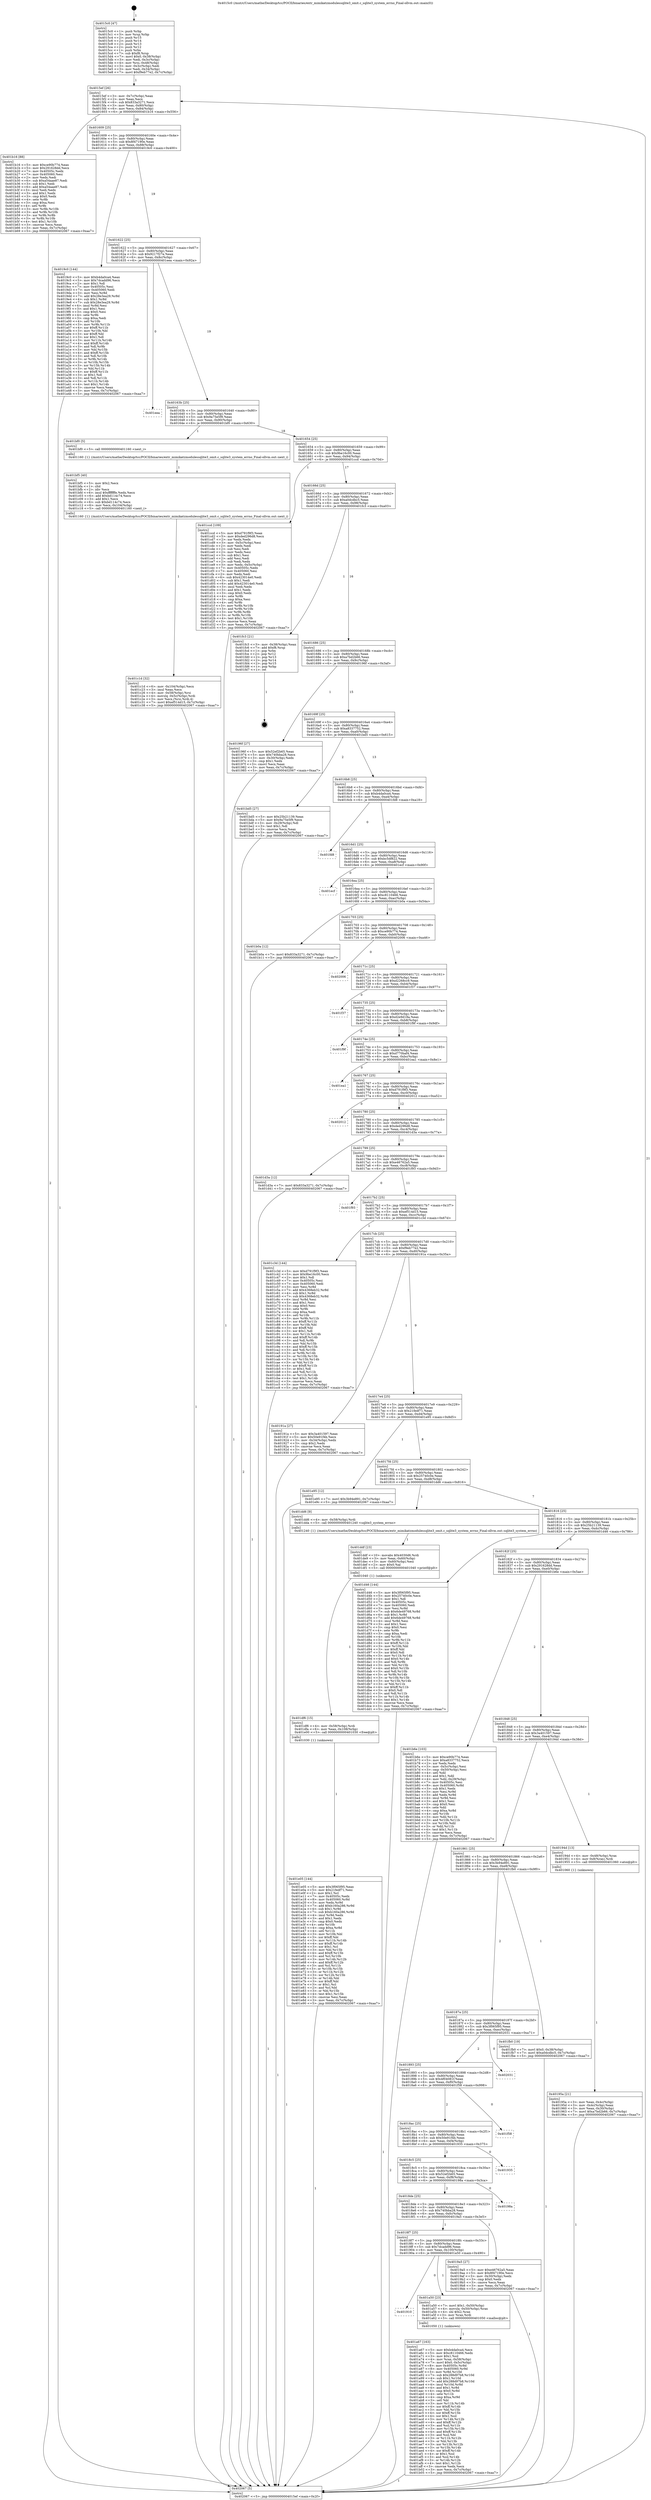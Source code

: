 digraph "0x4015c0" {
  label = "0x4015c0 (/mnt/c/Users/mathe/Desktop/tcc/POCII/binaries/extr_mimikatzmodulessqlite3_omit.c_sqlite3_system_errno_Final-ollvm.out::main(0))"
  labelloc = "t"
  node[shape=record]

  Entry [label="",width=0.3,height=0.3,shape=circle,fillcolor=black,style=filled]
  "0x4015ef" [label="{
     0x4015ef [26]\l
     | [instrs]\l
     &nbsp;&nbsp;0x4015ef \<+3\>: mov -0x7c(%rbp),%eax\l
     &nbsp;&nbsp;0x4015f2 \<+2\>: mov %eax,%ecx\l
     &nbsp;&nbsp;0x4015f4 \<+6\>: sub $0x833a3271,%ecx\l
     &nbsp;&nbsp;0x4015fa \<+3\>: mov %eax,-0x80(%rbp)\l
     &nbsp;&nbsp;0x4015fd \<+6\>: mov %ecx,-0x84(%rbp)\l
     &nbsp;&nbsp;0x401603 \<+6\>: je 0000000000401b16 \<main+0x556\>\l
  }"]
  "0x401b16" [label="{
     0x401b16 [88]\l
     | [instrs]\l
     &nbsp;&nbsp;0x401b16 \<+5\>: mov $0xce90b774,%eax\l
     &nbsp;&nbsp;0x401b1b \<+5\>: mov $0x291628dd,%ecx\l
     &nbsp;&nbsp;0x401b20 \<+7\>: mov 0x40505c,%edx\l
     &nbsp;&nbsp;0x401b27 \<+7\>: mov 0x405060,%esi\l
     &nbsp;&nbsp;0x401b2e \<+2\>: mov %edx,%edi\l
     &nbsp;&nbsp;0x401b30 \<+6\>: sub $0xa54aae87,%edi\l
     &nbsp;&nbsp;0x401b36 \<+3\>: sub $0x1,%edi\l
     &nbsp;&nbsp;0x401b39 \<+6\>: add $0xa54aae87,%edi\l
     &nbsp;&nbsp;0x401b3f \<+3\>: imul %edi,%edx\l
     &nbsp;&nbsp;0x401b42 \<+3\>: and $0x1,%edx\l
     &nbsp;&nbsp;0x401b45 \<+3\>: cmp $0x0,%edx\l
     &nbsp;&nbsp;0x401b48 \<+4\>: sete %r8b\l
     &nbsp;&nbsp;0x401b4c \<+3\>: cmp $0xa,%esi\l
     &nbsp;&nbsp;0x401b4f \<+4\>: setl %r9b\l
     &nbsp;&nbsp;0x401b53 \<+3\>: mov %r8b,%r10b\l
     &nbsp;&nbsp;0x401b56 \<+3\>: and %r9b,%r10b\l
     &nbsp;&nbsp;0x401b59 \<+3\>: xor %r9b,%r8b\l
     &nbsp;&nbsp;0x401b5c \<+3\>: or %r8b,%r10b\l
     &nbsp;&nbsp;0x401b5f \<+4\>: test $0x1,%r10b\l
     &nbsp;&nbsp;0x401b63 \<+3\>: cmovne %ecx,%eax\l
     &nbsp;&nbsp;0x401b66 \<+3\>: mov %eax,-0x7c(%rbp)\l
     &nbsp;&nbsp;0x401b69 \<+5\>: jmp 0000000000402067 \<main+0xaa7\>\l
  }"]
  "0x401609" [label="{
     0x401609 [25]\l
     | [instrs]\l
     &nbsp;&nbsp;0x401609 \<+5\>: jmp 000000000040160e \<main+0x4e\>\l
     &nbsp;&nbsp;0x40160e \<+3\>: mov -0x80(%rbp),%eax\l
     &nbsp;&nbsp;0x401611 \<+5\>: sub $0x8f47190e,%eax\l
     &nbsp;&nbsp;0x401616 \<+6\>: mov %eax,-0x88(%rbp)\l
     &nbsp;&nbsp;0x40161c \<+6\>: je 00000000004019c0 \<main+0x400\>\l
  }"]
  Exit [label="",width=0.3,height=0.3,shape=circle,fillcolor=black,style=filled,peripheries=2]
  "0x4019c0" [label="{
     0x4019c0 [144]\l
     | [instrs]\l
     &nbsp;&nbsp;0x4019c0 \<+5\>: mov $0xb4da0ca4,%eax\l
     &nbsp;&nbsp;0x4019c5 \<+5\>: mov $0x7dcadd96,%ecx\l
     &nbsp;&nbsp;0x4019ca \<+2\>: mov $0x1,%dl\l
     &nbsp;&nbsp;0x4019cc \<+7\>: mov 0x40505c,%esi\l
     &nbsp;&nbsp;0x4019d3 \<+7\>: mov 0x405060,%edi\l
     &nbsp;&nbsp;0x4019da \<+3\>: mov %esi,%r8d\l
     &nbsp;&nbsp;0x4019dd \<+7\>: add $0x28e3ea29,%r8d\l
     &nbsp;&nbsp;0x4019e4 \<+4\>: sub $0x1,%r8d\l
     &nbsp;&nbsp;0x4019e8 \<+7\>: sub $0x28e3ea29,%r8d\l
     &nbsp;&nbsp;0x4019ef \<+4\>: imul %r8d,%esi\l
     &nbsp;&nbsp;0x4019f3 \<+3\>: and $0x1,%esi\l
     &nbsp;&nbsp;0x4019f6 \<+3\>: cmp $0x0,%esi\l
     &nbsp;&nbsp;0x4019f9 \<+4\>: sete %r9b\l
     &nbsp;&nbsp;0x4019fd \<+3\>: cmp $0xa,%edi\l
     &nbsp;&nbsp;0x401a00 \<+4\>: setl %r10b\l
     &nbsp;&nbsp;0x401a04 \<+3\>: mov %r9b,%r11b\l
     &nbsp;&nbsp;0x401a07 \<+4\>: xor $0xff,%r11b\l
     &nbsp;&nbsp;0x401a0b \<+3\>: mov %r10b,%bl\l
     &nbsp;&nbsp;0x401a0e \<+3\>: xor $0xff,%bl\l
     &nbsp;&nbsp;0x401a11 \<+3\>: xor $0x1,%dl\l
     &nbsp;&nbsp;0x401a14 \<+3\>: mov %r11b,%r14b\l
     &nbsp;&nbsp;0x401a17 \<+4\>: and $0xff,%r14b\l
     &nbsp;&nbsp;0x401a1b \<+3\>: and %dl,%r9b\l
     &nbsp;&nbsp;0x401a1e \<+3\>: mov %bl,%r15b\l
     &nbsp;&nbsp;0x401a21 \<+4\>: and $0xff,%r15b\l
     &nbsp;&nbsp;0x401a25 \<+3\>: and %dl,%r10b\l
     &nbsp;&nbsp;0x401a28 \<+3\>: or %r9b,%r14b\l
     &nbsp;&nbsp;0x401a2b \<+3\>: or %r10b,%r15b\l
     &nbsp;&nbsp;0x401a2e \<+3\>: xor %r15b,%r14b\l
     &nbsp;&nbsp;0x401a31 \<+3\>: or %bl,%r11b\l
     &nbsp;&nbsp;0x401a34 \<+4\>: xor $0xff,%r11b\l
     &nbsp;&nbsp;0x401a38 \<+3\>: or $0x1,%dl\l
     &nbsp;&nbsp;0x401a3b \<+3\>: and %dl,%r11b\l
     &nbsp;&nbsp;0x401a3e \<+3\>: or %r11b,%r14b\l
     &nbsp;&nbsp;0x401a41 \<+4\>: test $0x1,%r14b\l
     &nbsp;&nbsp;0x401a45 \<+3\>: cmovne %ecx,%eax\l
     &nbsp;&nbsp;0x401a48 \<+3\>: mov %eax,-0x7c(%rbp)\l
     &nbsp;&nbsp;0x401a4b \<+5\>: jmp 0000000000402067 \<main+0xaa7\>\l
  }"]
  "0x401622" [label="{
     0x401622 [25]\l
     | [instrs]\l
     &nbsp;&nbsp;0x401622 \<+5\>: jmp 0000000000401627 \<main+0x67\>\l
     &nbsp;&nbsp;0x401627 \<+3\>: mov -0x80(%rbp),%eax\l
     &nbsp;&nbsp;0x40162a \<+5\>: sub $0x9217f27e,%eax\l
     &nbsp;&nbsp;0x40162f \<+6\>: mov %eax,-0x8c(%rbp)\l
     &nbsp;&nbsp;0x401635 \<+6\>: je 0000000000401eea \<main+0x92a\>\l
  }"]
  "0x401e05" [label="{
     0x401e05 [144]\l
     | [instrs]\l
     &nbsp;&nbsp;0x401e05 \<+5\>: mov $0x3f065f95,%eax\l
     &nbsp;&nbsp;0x401e0a \<+5\>: mov $0x21fedf71,%esi\l
     &nbsp;&nbsp;0x401e0f \<+2\>: mov $0x1,%cl\l
     &nbsp;&nbsp;0x401e11 \<+7\>: mov 0x40505c,%edx\l
     &nbsp;&nbsp;0x401e18 \<+8\>: mov 0x405060,%r8d\l
     &nbsp;&nbsp;0x401e20 \<+3\>: mov %edx,%r9d\l
     &nbsp;&nbsp;0x401e23 \<+7\>: add $0xb160a286,%r9d\l
     &nbsp;&nbsp;0x401e2a \<+4\>: sub $0x1,%r9d\l
     &nbsp;&nbsp;0x401e2e \<+7\>: sub $0xb160a286,%r9d\l
     &nbsp;&nbsp;0x401e35 \<+4\>: imul %r9d,%edx\l
     &nbsp;&nbsp;0x401e39 \<+3\>: and $0x1,%edx\l
     &nbsp;&nbsp;0x401e3c \<+3\>: cmp $0x0,%edx\l
     &nbsp;&nbsp;0x401e3f \<+4\>: sete %r10b\l
     &nbsp;&nbsp;0x401e43 \<+4\>: cmp $0xa,%r8d\l
     &nbsp;&nbsp;0x401e47 \<+4\>: setl %r11b\l
     &nbsp;&nbsp;0x401e4b \<+3\>: mov %r10b,%bl\l
     &nbsp;&nbsp;0x401e4e \<+3\>: xor $0xff,%bl\l
     &nbsp;&nbsp;0x401e51 \<+3\>: mov %r11b,%r14b\l
     &nbsp;&nbsp;0x401e54 \<+4\>: xor $0xff,%r14b\l
     &nbsp;&nbsp;0x401e58 \<+3\>: xor $0x1,%cl\l
     &nbsp;&nbsp;0x401e5b \<+3\>: mov %bl,%r15b\l
     &nbsp;&nbsp;0x401e5e \<+4\>: and $0xff,%r15b\l
     &nbsp;&nbsp;0x401e62 \<+3\>: and %cl,%r10b\l
     &nbsp;&nbsp;0x401e65 \<+3\>: mov %r14b,%r12b\l
     &nbsp;&nbsp;0x401e68 \<+4\>: and $0xff,%r12b\l
     &nbsp;&nbsp;0x401e6c \<+3\>: and %cl,%r11b\l
     &nbsp;&nbsp;0x401e6f \<+3\>: or %r10b,%r15b\l
     &nbsp;&nbsp;0x401e72 \<+3\>: or %r11b,%r12b\l
     &nbsp;&nbsp;0x401e75 \<+3\>: xor %r12b,%r15b\l
     &nbsp;&nbsp;0x401e78 \<+3\>: or %r14b,%bl\l
     &nbsp;&nbsp;0x401e7b \<+3\>: xor $0xff,%bl\l
     &nbsp;&nbsp;0x401e7e \<+3\>: or $0x1,%cl\l
     &nbsp;&nbsp;0x401e81 \<+2\>: and %cl,%bl\l
     &nbsp;&nbsp;0x401e83 \<+3\>: or %bl,%r15b\l
     &nbsp;&nbsp;0x401e86 \<+4\>: test $0x1,%r15b\l
     &nbsp;&nbsp;0x401e8a \<+3\>: cmovne %esi,%eax\l
     &nbsp;&nbsp;0x401e8d \<+3\>: mov %eax,-0x7c(%rbp)\l
     &nbsp;&nbsp;0x401e90 \<+5\>: jmp 0000000000402067 \<main+0xaa7\>\l
  }"]
  "0x401eea" [label="{
     0x401eea\l
  }", style=dashed]
  "0x40163b" [label="{
     0x40163b [25]\l
     | [instrs]\l
     &nbsp;&nbsp;0x40163b \<+5\>: jmp 0000000000401640 \<main+0x80\>\l
     &nbsp;&nbsp;0x401640 \<+3\>: mov -0x80(%rbp),%eax\l
     &nbsp;&nbsp;0x401643 \<+5\>: sub $0x9a75e5f9,%eax\l
     &nbsp;&nbsp;0x401648 \<+6\>: mov %eax,-0x90(%rbp)\l
     &nbsp;&nbsp;0x40164e \<+6\>: je 0000000000401bf0 \<main+0x630\>\l
  }"]
  "0x401df6" [label="{
     0x401df6 [15]\l
     | [instrs]\l
     &nbsp;&nbsp;0x401df6 \<+4\>: mov -0x58(%rbp),%rdi\l
     &nbsp;&nbsp;0x401dfa \<+6\>: mov %eax,-0x108(%rbp)\l
     &nbsp;&nbsp;0x401e00 \<+5\>: call 0000000000401030 \<free@plt\>\l
     | [calls]\l
     &nbsp;&nbsp;0x401030 \{1\} (unknown)\l
  }"]
  "0x401bf0" [label="{
     0x401bf0 [5]\l
     | [instrs]\l
     &nbsp;&nbsp;0x401bf0 \<+5\>: call 0000000000401160 \<next_i\>\l
     | [calls]\l
     &nbsp;&nbsp;0x401160 \{1\} (/mnt/c/Users/mathe/Desktop/tcc/POCII/binaries/extr_mimikatzmodulessqlite3_omit.c_sqlite3_system_errno_Final-ollvm.out::next_i)\l
  }"]
  "0x401654" [label="{
     0x401654 [25]\l
     | [instrs]\l
     &nbsp;&nbsp;0x401654 \<+5\>: jmp 0000000000401659 \<main+0x99\>\l
     &nbsp;&nbsp;0x401659 \<+3\>: mov -0x80(%rbp),%eax\l
     &nbsp;&nbsp;0x40165c \<+5\>: sub $0x9be16c00,%eax\l
     &nbsp;&nbsp;0x401661 \<+6\>: mov %eax,-0x94(%rbp)\l
     &nbsp;&nbsp;0x401667 \<+6\>: je 0000000000401ccd \<main+0x70d\>\l
  }"]
  "0x401ddf" [label="{
     0x401ddf [23]\l
     | [instrs]\l
     &nbsp;&nbsp;0x401ddf \<+10\>: movabs $0x4030d6,%rdi\l
     &nbsp;&nbsp;0x401de9 \<+3\>: mov %eax,-0x60(%rbp)\l
     &nbsp;&nbsp;0x401dec \<+3\>: mov -0x60(%rbp),%esi\l
     &nbsp;&nbsp;0x401def \<+2\>: mov $0x0,%al\l
     &nbsp;&nbsp;0x401df1 \<+5\>: call 0000000000401040 \<printf@plt\>\l
     | [calls]\l
     &nbsp;&nbsp;0x401040 \{1\} (unknown)\l
  }"]
  "0x401ccd" [label="{
     0x401ccd [109]\l
     | [instrs]\l
     &nbsp;&nbsp;0x401ccd \<+5\>: mov $0xd791f9f3,%eax\l
     &nbsp;&nbsp;0x401cd2 \<+5\>: mov $0xded296d8,%ecx\l
     &nbsp;&nbsp;0x401cd7 \<+2\>: xor %edx,%edx\l
     &nbsp;&nbsp;0x401cd9 \<+3\>: mov -0x5c(%rbp),%esi\l
     &nbsp;&nbsp;0x401cdc \<+2\>: mov %edx,%edi\l
     &nbsp;&nbsp;0x401cde \<+2\>: sub %esi,%edi\l
     &nbsp;&nbsp;0x401ce0 \<+2\>: mov %edx,%esi\l
     &nbsp;&nbsp;0x401ce2 \<+3\>: sub $0x1,%esi\l
     &nbsp;&nbsp;0x401ce5 \<+2\>: add %esi,%edi\l
     &nbsp;&nbsp;0x401ce7 \<+2\>: sub %edi,%edx\l
     &nbsp;&nbsp;0x401ce9 \<+3\>: mov %edx,-0x5c(%rbp)\l
     &nbsp;&nbsp;0x401cec \<+7\>: mov 0x40505c,%edx\l
     &nbsp;&nbsp;0x401cf3 \<+7\>: mov 0x405060,%esi\l
     &nbsp;&nbsp;0x401cfa \<+2\>: mov %edx,%edi\l
     &nbsp;&nbsp;0x401cfc \<+6\>: sub $0x423014e0,%edi\l
     &nbsp;&nbsp;0x401d02 \<+3\>: sub $0x1,%edi\l
     &nbsp;&nbsp;0x401d05 \<+6\>: add $0x423014e0,%edi\l
     &nbsp;&nbsp;0x401d0b \<+3\>: imul %edi,%edx\l
     &nbsp;&nbsp;0x401d0e \<+3\>: and $0x1,%edx\l
     &nbsp;&nbsp;0x401d11 \<+3\>: cmp $0x0,%edx\l
     &nbsp;&nbsp;0x401d14 \<+4\>: sete %r8b\l
     &nbsp;&nbsp;0x401d18 \<+3\>: cmp $0xa,%esi\l
     &nbsp;&nbsp;0x401d1b \<+4\>: setl %r9b\l
     &nbsp;&nbsp;0x401d1f \<+3\>: mov %r8b,%r10b\l
     &nbsp;&nbsp;0x401d22 \<+3\>: and %r9b,%r10b\l
     &nbsp;&nbsp;0x401d25 \<+3\>: xor %r9b,%r8b\l
     &nbsp;&nbsp;0x401d28 \<+3\>: or %r8b,%r10b\l
     &nbsp;&nbsp;0x401d2b \<+4\>: test $0x1,%r10b\l
     &nbsp;&nbsp;0x401d2f \<+3\>: cmovne %ecx,%eax\l
     &nbsp;&nbsp;0x401d32 \<+3\>: mov %eax,-0x7c(%rbp)\l
     &nbsp;&nbsp;0x401d35 \<+5\>: jmp 0000000000402067 \<main+0xaa7\>\l
  }"]
  "0x40166d" [label="{
     0x40166d [25]\l
     | [instrs]\l
     &nbsp;&nbsp;0x40166d \<+5\>: jmp 0000000000401672 \<main+0xb2\>\l
     &nbsp;&nbsp;0x401672 \<+3\>: mov -0x80(%rbp),%eax\l
     &nbsp;&nbsp;0x401675 \<+5\>: sub $0xa0dcdbc5,%eax\l
     &nbsp;&nbsp;0x40167a \<+6\>: mov %eax,-0x98(%rbp)\l
     &nbsp;&nbsp;0x401680 \<+6\>: je 0000000000401fc3 \<main+0xa03\>\l
  }"]
  "0x401c1d" [label="{
     0x401c1d [32]\l
     | [instrs]\l
     &nbsp;&nbsp;0x401c1d \<+6\>: mov -0x104(%rbp),%ecx\l
     &nbsp;&nbsp;0x401c23 \<+3\>: imul %eax,%ecx\l
     &nbsp;&nbsp;0x401c26 \<+4\>: mov -0x58(%rbp),%rsi\l
     &nbsp;&nbsp;0x401c2a \<+4\>: movslq -0x5c(%rbp),%rdi\l
     &nbsp;&nbsp;0x401c2e \<+3\>: mov %ecx,(%rsi,%rdi,4)\l
     &nbsp;&nbsp;0x401c31 \<+7\>: movl $0xef514d15,-0x7c(%rbp)\l
     &nbsp;&nbsp;0x401c38 \<+5\>: jmp 0000000000402067 \<main+0xaa7\>\l
  }"]
  "0x401fc3" [label="{
     0x401fc3 [21]\l
     | [instrs]\l
     &nbsp;&nbsp;0x401fc3 \<+3\>: mov -0x38(%rbp),%eax\l
     &nbsp;&nbsp;0x401fc6 \<+7\>: add $0xf8,%rsp\l
     &nbsp;&nbsp;0x401fcd \<+1\>: pop %rbx\l
     &nbsp;&nbsp;0x401fce \<+2\>: pop %r12\l
     &nbsp;&nbsp;0x401fd0 \<+2\>: pop %r13\l
     &nbsp;&nbsp;0x401fd2 \<+2\>: pop %r14\l
     &nbsp;&nbsp;0x401fd4 \<+2\>: pop %r15\l
     &nbsp;&nbsp;0x401fd6 \<+1\>: pop %rbp\l
     &nbsp;&nbsp;0x401fd7 \<+1\>: ret\l
  }"]
  "0x401686" [label="{
     0x401686 [25]\l
     | [instrs]\l
     &nbsp;&nbsp;0x401686 \<+5\>: jmp 000000000040168b \<main+0xcb\>\l
     &nbsp;&nbsp;0x40168b \<+3\>: mov -0x80(%rbp),%eax\l
     &nbsp;&nbsp;0x40168e \<+5\>: sub $0xa7bd2b66,%eax\l
     &nbsp;&nbsp;0x401693 \<+6\>: mov %eax,-0x9c(%rbp)\l
     &nbsp;&nbsp;0x401699 \<+6\>: je 000000000040196f \<main+0x3af\>\l
  }"]
  "0x401bf5" [label="{
     0x401bf5 [40]\l
     | [instrs]\l
     &nbsp;&nbsp;0x401bf5 \<+5\>: mov $0x2,%ecx\l
     &nbsp;&nbsp;0x401bfa \<+1\>: cltd\l
     &nbsp;&nbsp;0x401bfb \<+2\>: idiv %ecx\l
     &nbsp;&nbsp;0x401bfd \<+6\>: imul $0xfffffffe,%edx,%ecx\l
     &nbsp;&nbsp;0x401c03 \<+6\>: add $0xbd114c74,%ecx\l
     &nbsp;&nbsp;0x401c09 \<+3\>: add $0x1,%ecx\l
     &nbsp;&nbsp;0x401c0c \<+6\>: sub $0xbd114c74,%ecx\l
     &nbsp;&nbsp;0x401c12 \<+6\>: mov %ecx,-0x104(%rbp)\l
     &nbsp;&nbsp;0x401c18 \<+5\>: call 0000000000401160 \<next_i\>\l
     | [calls]\l
     &nbsp;&nbsp;0x401160 \{1\} (/mnt/c/Users/mathe/Desktop/tcc/POCII/binaries/extr_mimikatzmodulessqlite3_omit.c_sqlite3_system_errno_Final-ollvm.out::next_i)\l
  }"]
  "0x40196f" [label="{
     0x40196f [27]\l
     | [instrs]\l
     &nbsp;&nbsp;0x40196f \<+5\>: mov $0x52ef2b65,%eax\l
     &nbsp;&nbsp;0x401974 \<+5\>: mov $0x740bba28,%ecx\l
     &nbsp;&nbsp;0x401979 \<+3\>: mov -0x30(%rbp),%edx\l
     &nbsp;&nbsp;0x40197c \<+3\>: cmp $0x1,%edx\l
     &nbsp;&nbsp;0x40197f \<+3\>: cmovl %ecx,%eax\l
     &nbsp;&nbsp;0x401982 \<+3\>: mov %eax,-0x7c(%rbp)\l
     &nbsp;&nbsp;0x401985 \<+5\>: jmp 0000000000402067 \<main+0xaa7\>\l
  }"]
  "0x40169f" [label="{
     0x40169f [25]\l
     | [instrs]\l
     &nbsp;&nbsp;0x40169f \<+5\>: jmp 00000000004016a4 \<main+0xe4\>\l
     &nbsp;&nbsp;0x4016a4 \<+3\>: mov -0x80(%rbp),%eax\l
     &nbsp;&nbsp;0x4016a7 \<+5\>: sub $0xa8337752,%eax\l
     &nbsp;&nbsp;0x4016ac \<+6\>: mov %eax,-0xa0(%rbp)\l
     &nbsp;&nbsp;0x4016b2 \<+6\>: je 0000000000401bd5 \<main+0x615\>\l
  }"]
  "0x401a67" [label="{
     0x401a67 [163]\l
     | [instrs]\l
     &nbsp;&nbsp;0x401a67 \<+5\>: mov $0xb4da0ca4,%ecx\l
     &nbsp;&nbsp;0x401a6c \<+5\>: mov $0xc8110466,%edx\l
     &nbsp;&nbsp;0x401a71 \<+3\>: mov $0x1,%sil\l
     &nbsp;&nbsp;0x401a74 \<+4\>: mov %rax,-0x58(%rbp)\l
     &nbsp;&nbsp;0x401a78 \<+7\>: movl $0x0,-0x5c(%rbp)\l
     &nbsp;&nbsp;0x401a7f \<+8\>: mov 0x40505c,%r8d\l
     &nbsp;&nbsp;0x401a87 \<+8\>: mov 0x405060,%r9d\l
     &nbsp;&nbsp;0x401a8f \<+3\>: mov %r8d,%r10d\l
     &nbsp;&nbsp;0x401a92 \<+7\>: sub $0x288d97b8,%r10d\l
     &nbsp;&nbsp;0x401a99 \<+4\>: sub $0x1,%r10d\l
     &nbsp;&nbsp;0x401a9d \<+7\>: add $0x288d97b8,%r10d\l
     &nbsp;&nbsp;0x401aa4 \<+4\>: imul %r10d,%r8d\l
     &nbsp;&nbsp;0x401aa8 \<+4\>: and $0x1,%r8d\l
     &nbsp;&nbsp;0x401aac \<+4\>: cmp $0x0,%r8d\l
     &nbsp;&nbsp;0x401ab0 \<+4\>: sete %r11b\l
     &nbsp;&nbsp;0x401ab4 \<+4\>: cmp $0xa,%r9d\l
     &nbsp;&nbsp;0x401ab8 \<+3\>: setl %bl\l
     &nbsp;&nbsp;0x401abb \<+3\>: mov %r11b,%r14b\l
     &nbsp;&nbsp;0x401abe \<+4\>: xor $0xff,%r14b\l
     &nbsp;&nbsp;0x401ac2 \<+3\>: mov %bl,%r15b\l
     &nbsp;&nbsp;0x401ac5 \<+4\>: xor $0xff,%r15b\l
     &nbsp;&nbsp;0x401ac9 \<+4\>: xor $0x1,%sil\l
     &nbsp;&nbsp;0x401acd \<+3\>: mov %r14b,%r12b\l
     &nbsp;&nbsp;0x401ad0 \<+4\>: and $0xff,%r12b\l
     &nbsp;&nbsp;0x401ad4 \<+3\>: and %sil,%r11b\l
     &nbsp;&nbsp;0x401ad7 \<+3\>: mov %r15b,%r13b\l
     &nbsp;&nbsp;0x401ada \<+4\>: and $0xff,%r13b\l
     &nbsp;&nbsp;0x401ade \<+3\>: and %sil,%bl\l
     &nbsp;&nbsp;0x401ae1 \<+3\>: or %r11b,%r12b\l
     &nbsp;&nbsp;0x401ae4 \<+3\>: or %bl,%r13b\l
     &nbsp;&nbsp;0x401ae7 \<+3\>: xor %r13b,%r12b\l
     &nbsp;&nbsp;0x401aea \<+3\>: or %r15b,%r14b\l
     &nbsp;&nbsp;0x401aed \<+4\>: xor $0xff,%r14b\l
     &nbsp;&nbsp;0x401af1 \<+4\>: or $0x1,%sil\l
     &nbsp;&nbsp;0x401af5 \<+3\>: and %sil,%r14b\l
     &nbsp;&nbsp;0x401af8 \<+3\>: or %r14b,%r12b\l
     &nbsp;&nbsp;0x401afb \<+4\>: test $0x1,%r12b\l
     &nbsp;&nbsp;0x401aff \<+3\>: cmovne %edx,%ecx\l
     &nbsp;&nbsp;0x401b02 \<+3\>: mov %ecx,-0x7c(%rbp)\l
     &nbsp;&nbsp;0x401b05 \<+5\>: jmp 0000000000402067 \<main+0xaa7\>\l
  }"]
  "0x401bd5" [label="{
     0x401bd5 [27]\l
     | [instrs]\l
     &nbsp;&nbsp;0x401bd5 \<+5\>: mov $0x25b21139,%eax\l
     &nbsp;&nbsp;0x401bda \<+5\>: mov $0x9a75e5f9,%ecx\l
     &nbsp;&nbsp;0x401bdf \<+3\>: mov -0x29(%rbp),%dl\l
     &nbsp;&nbsp;0x401be2 \<+3\>: test $0x1,%dl\l
     &nbsp;&nbsp;0x401be5 \<+3\>: cmovne %ecx,%eax\l
     &nbsp;&nbsp;0x401be8 \<+3\>: mov %eax,-0x7c(%rbp)\l
     &nbsp;&nbsp;0x401beb \<+5\>: jmp 0000000000402067 \<main+0xaa7\>\l
  }"]
  "0x4016b8" [label="{
     0x4016b8 [25]\l
     | [instrs]\l
     &nbsp;&nbsp;0x4016b8 \<+5\>: jmp 00000000004016bd \<main+0xfd\>\l
     &nbsp;&nbsp;0x4016bd \<+3\>: mov -0x80(%rbp),%eax\l
     &nbsp;&nbsp;0x4016c0 \<+5\>: sub $0xb4da0ca4,%eax\l
     &nbsp;&nbsp;0x4016c5 \<+6\>: mov %eax,-0xa4(%rbp)\l
     &nbsp;&nbsp;0x4016cb \<+6\>: je 0000000000401fd8 \<main+0xa18\>\l
  }"]
  "0x401910" [label="{
     0x401910\l
  }", style=dashed]
  "0x401fd8" [label="{
     0x401fd8\l
  }", style=dashed]
  "0x4016d1" [label="{
     0x4016d1 [25]\l
     | [instrs]\l
     &nbsp;&nbsp;0x4016d1 \<+5\>: jmp 00000000004016d6 \<main+0x116\>\l
     &nbsp;&nbsp;0x4016d6 \<+3\>: mov -0x80(%rbp),%eax\l
     &nbsp;&nbsp;0x4016d9 \<+5\>: sub $0xbc5df822,%eax\l
     &nbsp;&nbsp;0x4016de \<+6\>: mov %eax,-0xa8(%rbp)\l
     &nbsp;&nbsp;0x4016e4 \<+6\>: je 0000000000401ecf \<main+0x90f\>\l
  }"]
  "0x401a50" [label="{
     0x401a50 [23]\l
     | [instrs]\l
     &nbsp;&nbsp;0x401a50 \<+7\>: movl $0x1,-0x50(%rbp)\l
     &nbsp;&nbsp;0x401a57 \<+4\>: movslq -0x50(%rbp),%rax\l
     &nbsp;&nbsp;0x401a5b \<+4\>: shl $0x2,%rax\l
     &nbsp;&nbsp;0x401a5f \<+3\>: mov %rax,%rdi\l
     &nbsp;&nbsp;0x401a62 \<+5\>: call 0000000000401050 \<malloc@plt\>\l
     | [calls]\l
     &nbsp;&nbsp;0x401050 \{1\} (unknown)\l
  }"]
  "0x401ecf" [label="{
     0x401ecf\l
  }", style=dashed]
  "0x4016ea" [label="{
     0x4016ea [25]\l
     | [instrs]\l
     &nbsp;&nbsp;0x4016ea \<+5\>: jmp 00000000004016ef \<main+0x12f\>\l
     &nbsp;&nbsp;0x4016ef \<+3\>: mov -0x80(%rbp),%eax\l
     &nbsp;&nbsp;0x4016f2 \<+5\>: sub $0xc8110466,%eax\l
     &nbsp;&nbsp;0x4016f7 \<+6\>: mov %eax,-0xac(%rbp)\l
     &nbsp;&nbsp;0x4016fd \<+6\>: je 0000000000401b0a \<main+0x54a\>\l
  }"]
  "0x4018f7" [label="{
     0x4018f7 [25]\l
     | [instrs]\l
     &nbsp;&nbsp;0x4018f7 \<+5\>: jmp 00000000004018fc \<main+0x33c\>\l
     &nbsp;&nbsp;0x4018fc \<+3\>: mov -0x80(%rbp),%eax\l
     &nbsp;&nbsp;0x4018ff \<+5\>: sub $0x7dcadd96,%eax\l
     &nbsp;&nbsp;0x401904 \<+6\>: mov %eax,-0x100(%rbp)\l
     &nbsp;&nbsp;0x40190a \<+6\>: je 0000000000401a50 \<main+0x490\>\l
  }"]
  "0x401b0a" [label="{
     0x401b0a [12]\l
     | [instrs]\l
     &nbsp;&nbsp;0x401b0a \<+7\>: movl $0x833a3271,-0x7c(%rbp)\l
     &nbsp;&nbsp;0x401b11 \<+5\>: jmp 0000000000402067 \<main+0xaa7\>\l
  }"]
  "0x401703" [label="{
     0x401703 [25]\l
     | [instrs]\l
     &nbsp;&nbsp;0x401703 \<+5\>: jmp 0000000000401708 \<main+0x148\>\l
     &nbsp;&nbsp;0x401708 \<+3\>: mov -0x80(%rbp),%eax\l
     &nbsp;&nbsp;0x40170b \<+5\>: sub $0xce90b774,%eax\l
     &nbsp;&nbsp;0x401710 \<+6\>: mov %eax,-0xb0(%rbp)\l
     &nbsp;&nbsp;0x401716 \<+6\>: je 0000000000402006 \<main+0xa46\>\l
  }"]
  "0x4019a5" [label="{
     0x4019a5 [27]\l
     | [instrs]\l
     &nbsp;&nbsp;0x4019a5 \<+5\>: mov $0xe46762a5,%eax\l
     &nbsp;&nbsp;0x4019aa \<+5\>: mov $0x8f47190e,%ecx\l
     &nbsp;&nbsp;0x4019af \<+3\>: mov -0x30(%rbp),%edx\l
     &nbsp;&nbsp;0x4019b2 \<+3\>: cmp $0x0,%edx\l
     &nbsp;&nbsp;0x4019b5 \<+3\>: cmove %ecx,%eax\l
     &nbsp;&nbsp;0x4019b8 \<+3\>: mov %eax,-0x7c(%rbp)\l
     &nbsp;&nbsp;0x4019bb \<+5\>: jmp 0000000000402067 \<main+0xaa7\>\l
  }"]
  "0x402006" [label="{
     0x402006\l
  }", style=dashed]
  "0x40171c" [label="{
     0x40171c [25]\l
     | [instrs]\l
     &nbsp;&nbsp;0x40171c \<+5\>: jmp 0000000000401721 \<main+0x161\>\l
     &nbsp;&nbsp;0x401721 \<+3\>: mov -0x80(%rbp),%eax\l
     &nbsp;&nbsp;0x401724 \<+5\>: sub $0xd2268cc9,%eax\l
     &nbsp;&nbsp;0x401729 \<+6\>: mov %eax,-0xb4(%rbp)\l
     &nbsp;&nbsp;0x40172f \<+6\>: je 0000000000401f37 \<main+0x977\>\l
  }"]
  "0x4018de" [label="{
     0x4018de [25]\l
     | [instrs]\l
     &nbsp;&nbsp;0x4018de \<+5\>: jmp 00000000004018e3 \<main+0x323\>\l
     &nbsp;&nbsp;0x4018e3 \<+3\>: mov -0x80(%rbp),%eax\l
     &nbsp;&nbsp;0x4018e6 \<+5\>: sub $0x740bba28,%eax\l
     &nbsp;&nbsp;0x4018eb \<+6\>: mov %eax,-0xfc(%rbp)\l
     &nbsp;&nbsp;0x4018f1 \<+6\>: je 00000000004019a5 \<main+0x3e5\>\l
  }"]
  "0x401f37" [label="{
     0x401f37\l
  }", style=dashed]
  "0x401735" [label="{
     0x401735 [25]\l
     | [instrs]\l
     &nbsp;&nbsp;0x401735 \<+5\>: jmp 000000000040173a \<main+0x17a\>\l
     &nbsp;&nbsp;0x40173a \<+3\>: mov -0x80(%rbp),%eax\l
     &nbsp;&nbsp;0x40173d \<+5\>: sub $0xd2e9d18a,%eax\l
     &nbsp;&nbsp;0x401742 \<+6\>: mov %eax,-0xb8(%rbp)\l
     &nbsp;&nbsp;0x401748 \<+6\>: je 0000000000401f9f \<main+0x9df\>\l
  }"]
  "0x40198a" [label="{
     0x40198a\l
  }", style=dashed]
  "0x401f9f" [label="{
     0x401f9f\l
  }", style=dashed]
  "0x40174e" [label="{
     0x40174e [25]\l
     | [instrs]\l
     &nbsp;&nbsp;0x40174e \<+5\>: jmp 0000000000401753 \<main+0x193\>\l
     &nbsp;&nbsp;0x401753 \<+3\>: mov -0x80(%rbp),%eax\l
     &nbsp;&nbsp;0x401756 \<+5\>: sub $0xd770baf4,%eax\l
     &nbsp;&nbsp;0x40175b \<+6\>: mov %eax,-0xbc(%rbp)\l
     &nbsp;&nbsp;0x401761 \<+6\>: je 0000000000401ea1 \<main+0x8e1\>\l
  }"]
  "0x4018c5" [label="{
     0x4018c5 [25]\l
     | [instrs]\l
     &nbsp;&nbsp;0x4018c5 \<+5\>: jmp 00000000004018ca \<main+0x30a\>\l
     &nbsp;&nbsp;0x4018ca \<+3\>: mov -0x80(%rbp),%eax\l
     &nbsp;&nbsp;0x4018cd \<+5\>: sub $0x52ef2b65,%eax\l
     &nbsp;&nbsp;0x4018d2 \<+6\>: mov %eax,-0xf8(%rbp)\l
     &nbsp;&nbsp;0x4018d8 \<+6\>: je 000000000040198a \<main+0x3ca\>\l
  }"]
  "0x401ea1" [label="{
     0x401ea1\l
  }", style=dashed]
  "0x401767" [label="{
     0x401767 [25]\l
     | [instrs]\l
     &nbsp;&nbsp;0x401767 \<+5\>: jmp 000000000040176c \<main+0x1ac\>\l
     &nbsp;&nbsp;0x40176c \<+3\>: mov -0x80(%rbp),%eax\l
     &nbsp;&nbsp;0x40176f \<+5\>: sub $0xd791f9f3,%eax\l
     &nbsp;&nbsp;0x401774 \<+6\>: mov %eax,-0xc0(%rbp)\l
     &nbsp;&nbsp;0x40177a \<+6\>: je 0000000000402012 \<main+0xa52\>\l
  }"]
  "0x401935" [label="{
     0x401935\l
  }", style=dashed]
  "0x402012" [label="{
     0x402012\l
  }", style=dashed]
  "0x401780" [label="{
     0x401780 [25]\l
     | [instrs]\l
     &nbsp;&nbsp;0x401780 \<+5\>: jmp 0000000000401785 \<main+0x1c5\>\l
     &nbsp;&nbsp;0x401785 \<+3\>: mov -0x80(%rbp),%eax\l
     &nbsp;&nbsp;0x401788 \<+5\>: sub $0xded296d8,%eax\l
     &nbsp;&nbsp;0x40178d \<+6\>: mov %eax,-0xc4(%rbp)\l
     &nbsp;&nbsp;0x401793 \<+6\>: je 0000000000401d3a \<main+0x77a\>\l
  }"]
  "0x4018ac" [label="{
     0x4018ac [25]\l
     | [instrs]\l
     &nbsp;&nbsp;0x4018ac \<+5\>: jmp 00000000004018b1 \<main+0x2f1\>\l
     &nbsp;&nbsp;0x4018b1 \<+3\>: mov -0x80(%rbp),%eax\l
     &nbsp;&nbsp;0x4018b4 \<+5\>: sub $0x50e91f4b,%eax\l
     &nbsp;&nbsp;0x4018b9 \<+6\>: mov %eax,-0xf4(%rbp)\l
     &nbsp;&nbsp;0x4018bf \<+6\>: je 0000000000401935 \<main+0x375\>\l
  }"]
  "0x401d3a" [label="{
     0x401d3a [12]\l
     | [instrs]\l
     &nbsp;&nbsp;0x401d3a \<+7\>: movl $0x833a3271,-0x7c(%rbp)\l
     &nbsp;&nbsp;0x401d41 \<+5\>: jmp 0000000000402067 \<main+0xaa7\>\l
  }"]
  "0x401799" [label="{
     0x401799 [25]\l
     | [instrs]\l
     &nbsp;&nbsp;0x401799 \<+5\>: jmp 000000000040179e \<main+0x1de\>\l
     &nbsp;&nbsp;0x40179e \<+3\>: mov -0x80(%rbp),%eax\l
     &nbsp;&nbsp;0x4017a1 \<+5\>: sub $0xe46762a5,%eax\l
     &nbsp;&nbsp;0x4017a6 \<+6\>: mov %eax,-0xc8(%rbp)\l
     &nbsp;&nbsp;0x4017ac \<+6\>: je 0000000000401f93 \<main+0x9d3\>\l
  }"]
  "0x401f58" [label="{
     0x401f58\l
  }", style=dashed]
  "0x401f93" [label="{
     0x401f93\l
  }", style=dashed]
  "0x4017b2" [label="{
     0x4017b2 [25]\l
     | [instrs]\l
     &nbsp;&nbsp;0x4017b2 \<+5\>: jmp 00000000004017b7 \<main+0x1f7\>\l
     &nbsp;&nbsp;0x4017b7 \<+3\>: mov -0x80(%rbp),%eax\l
     &nbsp;&nbsp;0x4017ba \<+5\>: sub $0xef514d15,%eax\l
     &nbsp;&nbsp;0x4017bf \<+6\>: mov %eax,-0xcc(%rbp)\l
     &nbsp;&nbsp;0x4017c5 \<+6\>: je 0000000000401c3d \<main+0x67d\>\l
  }"]
  "0x401893" [label="{
     0x401893 [25]\l
     | [instrs]\l
     &nbsp;&nbsp;0x401893 \<+5\>: jmp 0000000000401898 \<main+0x2d8\>\l
     &nbsp;&nbsp;0x401898 \<+3\>: mov -0x80(%rbp),%eax\l
     &nbsp;&nbsp;0x40189b \<+5\>: sub $0x4f04081f,%eax\l
     &nbsp;&nbsp;0x4018a0 \<+6\>: mov %eax,-0xf0(%rbp)\l
     &nbsp;&nbsp;0x4018a6 \<+6\>: je 0000000000401f58 \<main+0x998\>\l
  }"]
  "0x401c3d" [label="{
     0x401c3d [144]\l
     | [instrs]\l
     &nbsp;&nbsp;0x401c3d \<+5\>: mov $0xd791f9f3,%eax\l
     &nbsp;&nbsp;0x401c42 \<+5\>: mov $0x9be16c00,%ecx\l
     &nbsp;&nbsp;0x401c47 \<+2\>: mov $0x1,%dl\l
     &nbsp;&nbsp;0x401c49 \<+7\>: mov 0x40505c,%esi\l
     &nbsp;&nbsp;0x401c50 \<+7\>: mov 0x405060,%edi\l
     &nbsp;&nbsp;0x401c57 \<+3\>: mov %esi,%r8d\l
     &nbsp;&nbsp;0x401c5a \<+7\>: add $0x4368eb32,%r8d\l
     &nbsp;&nbsp;0x401c61 \<+4\>: sub $0x1,%r8d\l
     &nbsp;&nbsp;0x401c65 \<+7\>: sub $0x4368eb32,%r8d\l
     &nbsp;&nbsp;0x401c6c \<+4\>: imul %r8d,%esi\l
     &nbsp;&nbsp;0x401c70 \<+3\>: and $0x1,%esi\l
     &nbsp;&nbsp;0x401c73 \<+3\>: cmp $0x0,%esi\l
     &nbsp;&nbsp;0x401c76 \<+4\>: sete %r9b\l
     &nbsp;&nbsp;0x401c7a \<+3\>: cmp $0xa,%edi\l
     &nbsp;&nbsp;0x401c7d \<+4\>: setl %r10b\l
     &nbsp;&nbsp;0x401c81 \<+3\>: mov %r9b,%r11b\l
     &nbsp;&nbsp;0x401c84 \<+4\>: xor $0xff,%r11b\l
     &nbsp;&nbsp;0x401c88 \<+3\>: mov %r10b,%bl\l
     &nbsp;&nbsp;0x401c8b \<+3\>: xor $0xff,%bl\l
     &nbsp;&nbsp;0x401c8e \<+3\>: xor $0x1,%dl\l
     &nbsp;&nbsp;0x401c91 \<+3\>: mov %r11b,%r14b\l
     &nbsp;&nbsp;0x401c94 \<+4\>: and $0xff,%r14b\l
     &nbsp;&nbsp;0x401c98 \<+3\>: and %dl,%r9b\l
     &nbsp;&nbsp;0x401c9b \<+3\>: mov %bl,%r15b\l
     &nbsp;&nbsp;0x401c9e \<+4\>: and $0xff,%r15b\l
     &nbsp;&nbsp;0x401ca2 \<+3\>: and %dl,%r10b\l
     &nbsp;&nbsp;0x401ca5 \<+3\>: or %r9b,%r14b\l
     &nbsp;&nbsp;0x401ca8 \<+3\>: or %r10b,%r15b\l
     &nbsp;&nbsp;0x401cab \<+3\>: xor %r15b,%r14b\l
     &nbsp;&nbsp;0x401cae \<+3\>: or %bl,%r11b\l
     &nbsp;&nbsp;0x401cb1 \<+4\>: xor $0xff,%r11b\l
     &nbsp;&nbsp;0x401cb5 \<+3\>: or $0x1,%dl\l
     &nbsp;&nbsp;0x401cb8 \<+3\>: and %dl,%r11b\l
     &nbsp;&nbsp;0x401cbb \<+3\>: or %r11b,%r14b\l
     &nbsp;&nbsp;0x401cbe \<+4\>: test $0x1,%r14b\l
     &nbsp;&nbsp;0x401cc2 \<+3\>: cmovne %ecx,%eax\l
     &nbsp;&nbsp;0x401cc5 \<+3\>: mov %eax,-0x7c(%rbp)\l
     &nbsp;&nbsp;0x401cc8 \<+5\>: jmp 0000000000402067 \<main+0xaa7\>\l
  }"]
  "0x4017cb" [label="{
     0x4017cb [25]\l
     | [instrs]\l
     &nbsp;&nbsp;0x4017cb \<+5\>: jmp 00000000004017d0 \<main+0x210\>\l
     &nbsp;&nbsp;0x4017d0 \<+3\>: mov -0x80(%rbp),%eax\l
     &nbsp;&nbsp;0x4017d3 \<+5\>: sub $0xf9eb77e2,%eax\l
     &nbsp;&nbsp;0x4017d8 \<+6\>: mov %eax,-0xd0(%rbp)\l
     &nbsp;&nbsp;0x4017de \<+6\>: je 000000000040191a \<main+0x35a\>\l
  }"]
  "0x402031" [label="{
     0x402031\l
  }", style=dashed]
  "0x40191a" [label="{
     0x40191a [27]\l
     | [instrs]\l
     &nbsp;&nbsp;0x40191a \<+5\>: mov $0x3a401597,%eax\l
     &nbsp;&nbsp;0x40191f \<+5\>: mov $0x50e91f4b,%ecx\l
     &nbsp;&nbsp;0x401924 \<+3\>: mov -0x34(%rbp),%edx\l
     &nbsp;&nbsp;0x401927 \<+3\>: cmp $0x2,%edx\l
     &nbsp;&nbsp;0x40192a \<+3\>: cmovne %ecx,%eax\l
     &nbsp;&nbsp;0x40192d \<+3\>: mov %eax,-0x7c(%rbp)\l
     &nbsp;&nbsp;0x401930 \<+5\>: jmp 0000000000402067 \<main+0xaa7\>\l
  }"]
  "0x4017e4" [label="{
     0x4017e4 [25]\l
     | [instrs]\l
     &nbsp;&nbsp;0x4017e4 \<+5\>: jmp 00000000004017e9 \<main+0x229\>\l
     &nbsp;&nbsp;0x4017e9 \<+3\>: mov -0x80(%rbp),%eax\l
     &nbsp;&nbsp;0x4017ec \<+5\>: sub $0x21fedf71,%eax\l
     &nbsp;&nbsp;0x4017f1 \<+6\>: mov %eax,-0xd4(%rbp)\l
     &nbsp;&nbsp;0x4017f7 \<+6\>: je 0000000000401e95 \<main+0x8d5\>\l
  }"]
  "0x402067" [label="{
     0x402067 [5]\l
     | [instrs]\l
     &nbsp;&nbsp;0x402067 \<+5\>: jmp 00000000004015ef \<main+0x2f\>\l
  }"]
  "0x4015c0" [label="{
     0x4015c0 [47]\l
     | [instrs]\l
     &nbsp;&nbsp;0x4015c0 \<+1\>: push %rbp\l
     &nbsp;&nbsp;0x4015c1 \<+3\>: mov %rsp,%rbp\l
     &nbsp;&nbsp;0x4015c4 \<+2\>: push %r15\l
     &nbsp;&nbsp;0x4015c6 \<+2\>: push %r14\l
     &nbsp;&nbsp;0x4015c8 \<+2\>: push %r13\l
     &nbsp;&nbsp;0x4015ca \<+2\>: push %r12\l
     &nbsp;&nbsp;0x4015cc \<+1\>: push %rbx\l
     &nbsp;&nbsp;0x4015cd \<+7\>: sub $0xf8,%rsp\l
     &nbsp;&nbsp;0x4015d4 \<+7\>: movl $0x0,-0x38(%rbp)\l
     &nbsp;&nbsp;0x4015db \<+3\>: mov %edi,-0x3c(%rbp)\l
     &nbsp;&nbsp;0x4015de \<+4\>: mov %rsi,-0x48(%rbp)\l
     &nbsp;&nbsp;0x4015e2 \<+3\>: mov -0x3c(%rbp),%edi\l
     &nbsp;&nbsp;0x4015e5 \<+3\>: mov %edi,-0x34(%rbp)\l
     &nbsp;&nbsp;0x4015e8 \<+7\>: movl $0xf9eb77e2,-0x7c(%rbp)\l
  }"]
  "0x40187a" [label="{
     0x40187a [25]\l
     | [instrs]\l
     &nbsp;&nbsp;0x40187a \<+5\>: jmp 000000000040187f \<main+0x2bf\>\l
     &nbsp;&nbsp;0x40187f \<+3\>: mov -0x80(%rbp),%eax\l
     &nbsp;&nbsp;0x401882 \<+5\>: sub $0x3f065f95,%eax\l
     &nbsp;&nbsp;0x401887 \<+6\>: mov %eax,-0xec(%rbp)\l
     &nbsp;&nbsp;0x40188d \<+6\>: je 0000000000402031 \<main+0xa71\>\l
  }"]
  "0x401e95" [label="{
     0x401e95 [12]\l
     | [instrs]\l
     &nbsp;&nbsp;0x401e95 \<+7\>: movl $0x3b94e891,-0x7c(%rbp)\l
     &nbsp;&nbsp;0x401e9c \<+5\>: jmp 0000000000402067 \<main+0xaa7\>\l
  }"]
  "0x4017fd" [label="{
     0x4017fd [25]\l
     | [instrs]\l
     &nbsp;&nbsp;0x4017fd \<+5\>: jmp 0000000000401802 \<main+0x242\>\l
     &nbsp;&nbsp;0x401802 \<+3\>: mov -0x80(%rbp),%eax\l
     &nbsp;&nbsp;0x401805 \<+5\>: sub $0x25740c0e,%eax\l
     &nbsp;&nbsp;0x40180a \<+6\>: mov %eax,-0xd8(%rbp)\l
     &nbsp;&nbsp;0x401810 \<+6\>: je 0000000000401dd6 \<main+0x816\>\l
  }"]
  "0x401fb0" [label="{
     0x401fb0 [19]\l
     | [instrs]\l
     &nbsp;&nbsp;0x401fb0 \<+7\>: movl $0x0,-0x38(%rbp)\l
     &nbsp;&nbsp;0x401fb7 \<+7\>: movl $0xa0dcdbc5,-0x7c(%rbp)\l
     &nbsp;&nbsp;0x401fbe \<+5\>: jmp 0000000000402067 \<main+0xaa7\>\l
  }"]
  "0x401dd6" [label="{
     0x401dd6 [9]\l
     | [instrs]\l
     &nbsp;&nbsp;0x401dd6 \<+4\>: mov -0x58(%rbp),%rdi\l
     &nbsp;&nbsp;0x401dda \<+5\>: call 0000000000401240 \<sqlite3_system_errno\>\l
     | [calls]\l
     &nbsp;&nbsp;0x401240 \{1\} (/mnt/c/Users/mathe/Desktop/tcc/POCII/binaries/extr_mimikatzmodulessqlite3_omit.c_sqlite3_system_errno_Final-ollvm.out::sqlite3_system_errno)\l
  }"]
  "0x401816" [label="{
     0x401816 [25]\l
     | [instrs]\l
     &nbsp;&nbsp;0x401816 \<+5\>: jmp 000000000040181b \<main+0x25b\>\l
     &nbsp;&nbsp;0x40181b \<+3\>: mov -0x80(%rbp),%eax\l
     &nbsp;&nbsp;0x40181e \<+5\>: sub $0x25b21139,%eax\l
     &nbsp;&nbsp;0x401823 \<+6\>: mov %eax,-0xdc(%rbp)\l
     &nbsp;&nbsp;0x401829 \<+6\>: je 0000000000401d46 \<main+0x786\>\l
  }"]
  "0x40195a" [label="{
     0x40195a [21]\l
     | [instrs]\l
     &nbsp;&nbsp;0x40195a \<+3\>: mov %eax,-0x4c(%rbp)\l
     &nbsp;&nbsp;0x40195d \<+3\>: mov -0x4c(%rbp),%eax\l
     &nbsp;&nbsp;0x401960 \<+3\>: mov %eax,-0x30(%rbp)\l
     &nbsp;&nbsp;0x401963 \<+7\>: movl $0xa7bd2b66,-0x7c(%rbp)\l
     &nbsp;&nbsp;0x40196a \<+5\>: jmp 0000000000402067 \<main+0xaa7\>\l
  }"]
  "0x401d46" [label="{
     0x401d46 [144]\l
     | [instrs]\l
     &nbsp;&nbsp;0x401d46 \<+5\>: mov $0x3f065f95,%eax\l
     &nbsp;&nbsp;0x401d4b \<+5\>: mov $0x25740c0e,%ecx\l
     &nbsp;&nbsp;0x401d50 \<+2\>: mov $0x1,%dl\l
     &nbsp;&nbsp;0x401d52 \<+7\>: mov 0x40505c,%esi\l
     &nbsp;&nbsp;0x401d59 \<+7\>: mov 0x405060,%edi\l
     &nbsp;&nbsp;0x401d60 \<+3\>: mov %esi,%r8d\l
     &nbsp;&nbsp;0x401d63 \<+7\>: sub $0x6de49768,%r8d\l
     &nbsp;&nbsp;0x401d6a \<+4\>: sub $0x1,%r8d\l
     &nbsp;&nbsp;0x401d6e \<+7\>: add $0x6de49768,%r8d\l
     &nbsp;&nbsp;0x401d75 \<+4\>: imul %r8d,%esi\l
     &nbsp;&nbsp;0x401d79 \<+3\>: and $0x1,%esi\l
     &nbsp;&nbsp;0x401d7c \<+3\>: cmp $0x0,%esi\l
     &nbsp;&nbsp;0x401d7f \<+4\>: sete %r9b\l
     &nbsp;&nbsp;0x401d83 \<+3\>: cmp $0xa,%edi\l
     &nbsp;&nbsp;0x401d86 \<+4\>: setl %r10b\l
     &nbsp;&nbsp;0x401d8a \<+3\>: mov %r9b,%r11b\l
     &nbsp;&nbsp;0x401d8d \<+4\>: xor $0xff,%r11b\l
     &nbsp;&nbsp;0x401d91 \<+3\>: mov %r10b,%bl\l
     &nbsp;&nbsp;0x401d94 \<+3\>: xor $0xff,%bl\l
     &nbsp;&nbsp;0x401d97 \<+3\>: xor $0x0,%dl\l
     &nbsp;&nbsp;0x401d9a \<+3\>: mov %r11b,%r14b\l
     &nbsp;&nbsp;0x401d9d \<+4\>: and $0x0,%r14b\l
     &nbsp;&nbsp;0x401da1 \<+3\>: and %dl,%r9b\l
     &nbsp;&nbsp;0x401da4 \<+3\>: mov %bl,%r15b\l
     &nbsp;&nbsp;0x401da7 \<+4\>: and $0x0,%r15b\l
     &nbsp;&nbsp;0x401dab \<+3\>: and %dl,%r10b\l
     &nbsp;&nbsp;0x401dae \<+3\>: or %r9b,%r14b\l
     &nbsp;&nbsp;0x401db1 \<+3\>: or %r10b,%r15b\l
     &nbsp;&nbsp;0x401db4 \<+3\>: xor %r15b,%r14b\l
     &nbsp;&nbsp;0x401db7 \<+3\>: or %bl,%r11b\l
     &nbsp;&nbsp;0x401dba \<+4\>: xor $0xff,%r11b\l
     &nbsp;&nbsp;0x401dbe \<+3\>: or $0x0,%dl\l
     &nbsp;&nbsp;0x401dc1 \<+3\>: and %dl,%r11b\l
     &nbsp;&nbsp;0x401dc4 \<+3\>: or %r11b,%r14b\l
     &nbsp;&nbsp;0x401dc7 \<+4\>: test $0x1,%r14b\l
     &nbsp;&nbsp;0x401dcb \<+3\>: cmovne %ecx,%eax\l
     &nbsp;&nbsp;0x401dce \<+3\>: mov %eax,-0x7c(%rbp)\l
     &nbsp;&nbsp;0x401dd1 \<+5\>: jmp 0000000000402067 \<main+0xaa7\>\l
  }"]
  "0x40182f" [label="{
     0x40182f [25]\l
     | [instrs]\l
     &nbsp;&nbsp;0x40182f \<+5\>: jmp 0000000000401834 \<main+0x274\>\l
     &nbsp;&nbsp;0x401834 \<+3\>: mov -0x80(%rbp),%eax\l
     &nbsp;&nbsp;0x401837 \<+5\>: sub $0x291628dd,%eax\l
     &nbsp;&nbsp;0x40183c \<+6\>: mov %eax,-0xe0(%rbp)\l
     &nbsp;&nbsp;0x401842 \<+6\>: je 0000000000401b6e \<main+0x5ae\>\l
  }"]
  "0x401861" [label="{
     0x401861 [25]\l
     | [instrs]\l
     &nbsp;&nbsp;0x401861 \<+5\>: jmp 0000000000401866 \<main+0x2a6\>\l
     &nbsp;&nbsp;0x401866 \<+3\>: mov -0x80(%rbp),%eax\l
     &nbsp;&nbsp;0x401869 \<+5\>: sub $0x3b94e891,%eax\l
     &nbsp;&nbsp;0x40186e \<+6\>: mov %eax,-0xe8(%rbp)\l
     &nbsp;&nbsp;0x401874 \<+6\>: je 0000000000401fb0 \<main+0x9f0\>\l
  }"]
  "0x401b6e" [label="{
     0x401b6e [103]\l
     | [instrs]\l
     &nbsp;&nbsp;0x401b6e \<+5\>: mov $0xce90b774,%eax\l
     &nbsp;&nbsp;0x401b73 \<+5\>: mov $0xa8337752,%ecx\l
     &nbsp;&nbsp;0x401b78 \<+2\>: xor %edx,%edx\l
     &nbsp;&nbsp;0x401b7a \<+3\>: mov -0x5c(%rbp),%esi\l
     &nbsp;&nbsp;0x401b7d \<+3\>: cmp -0x50(%rbp),%esi\l
     &nbsp;&nbsp;0x401b80 \<+4\>: setl %dil\l
     &nbsp;&nbsp;0x401b84 \<+4\>: and $0x1,%dil\l
     &nbsp;&nbsp;0x401b88 \<+4\>: mov %dil,-0x29(%rbp)\l
     &nbsp;&nbsp;0x401b8c \<+7\>: mov 0x40505c,%esi\l
     &nbsp;&nbsp;0x401b93 \<+8\>: mov 0x405060,%r8d\l
     &nbsp;&nbsp;0x401b9b \<+3\>: sub $0x1,%edx\l
     &nbsp;&nbsp;0x401b9e \<+3\>: mov %esi,%r9d\l
     &nbsp;&nbsp;0x401ba1 \<+3\>: add %edx,%r9d\l
     &nbsp;&nbsp;0x401ba4 \<+4\>: imul %r9d,%esi\l
     &nbsp;&nbsp;0x401ba8 \<+3\>: and $0x1,%esi\l
     &nbsp;&nbsp;0x401bab \<+3\>: cmp $0x0,%esi\l
     &nbsp;&nbsp;0x401bae \<+4\>: sete %dil\l
     &nbsp;&nbsp;0x401bb2 \<+4\>: cmp $0xa,%r8d\l
     &nbsp;&nbsp;0x401bb6 \<+4\>: setl %r10b\l
     &nbsp;&nbsp;0x401bba \<+3\>: mov %dil,%r11b\l
     &nbsp;&nbsp;0x401bbd \<+3\>: and %r10b,%r11b\l
     &nbsp;&nbsp;0x401bc0 \<+3\>: xor %r10b,%dil\l
     &nbsp;&nbsp;0x401bc3 \<+3\>: or %dil,%r11b\l
     &nbsp;&nbsp;0x401bc6 \<+4\>: test $0x1,%r11b\l
     &nbsp;&nbsp;0x401bca \<+3\>: cmovne %ecx,%eax\l
     &nbsp;&nbsp;0x401bcd \<+3\>: mov %eax,-0x7c(%rbp)\l
     &nbsp;&nbsp;0x401bd0 \<+5\>: jmp 0000000000402067 \<main+0xaa7\>\l
  }"]
  "0x401848" [label="{
     0x401848 [25]\l
     | [instrs]\l
     &nbsp;&nbsp;0x401848 \<+5\>: jmp 000000000040184d \<main+0x28d\>\l
     &nbsp;&nbsp;0x40184d \<+3\>: mov -0x80(%rbp),%eax\l
     &nbsp;&nbsp;0x401850 \<+5\>: sub $0x3a401597,%eax\l
     &nbsp;&nbsp;0x401855 \<+6\>: mov %eax,-0xe4(%rbp)\l
     &nbsp;&nbsp;0x40185b \<+6\>: je 000000000040194d \<main+0x38d\>\l
  }"]
  "0x40194d" [label="{
     0x40194d [13]\l
     | [instrs]\l
     &nbsp;&nbsp;0x40194d \<+4\>: mov -0x48(%rbp),%rax\l
     &nbsp;&nbsp;0x401951 \<+4\>: mov 0x8(%rax),%rdi\l
     &nbsp;&nbsp;0x401955 \<+5\>: call 0000000000401060 \<atoi@plt\>\l
     | [calls]\l
     &nbsp;&nbsp;0x401060 \{1\} (unknown)\l
  }"]
  Entry -> "0x4015c0" [label=" 1"]
  "0x4015ef" -> "0x401b16" [label=" 2"]
  "0x4015ef" -> "0x401609" [label=" 20"]
  "0x401fc3" -> Exit [label=" 1"]
  "0x401609" -> "0x4019c0" [label=" 1"]
  "0x401609" -> "0x401622" [label=" 19"]
  "0x401fb0" -> "0x402067" [label=" 1"]
  "0x401622" -> "0x401eea" [label=" 0"]
  "0x401622" -> "0x40163b" [label=" 19"]
  "0x401e95" -> "0x402067" [label=" 1"]
  "0x40163b" -> "0x401bf0" [label=" 1"]
  "0x40163b" -> "0x401654" [label=" 18"]
  "0x401e05" -> "0x402067" [label=" 1"]
  "0x401654" -> "0x401ccd" [label=" 1"]
  "0x401654" -> "0x40166d" [label=" 17"]
  "0x401df6" -> "0x401e05" [label=" 1"]
  "0x40166d" -> "0x401fc3" [label=" 1"]
  "0x40166d" -> "0x401686" [label=" 16"]
  "0x401ddf" -> "0x401df6" [label=" 1"]
  "0x401686" -> "0x40196f" [label=" 1"]
  "0x401686" -> "0x40169f" [label=" 15"]
  "0x401dd6" -> "0x401ddf" [label=" 1"]
  "0x40169f" -> "0x401bd5" [label=" 2"]
  "0x40169f" -> "0x4016b8" [label=" 13"]
  "0x401d46" -> "0x402067" [label=" 1"]
  "0x4016b8" -> "0x401fd8" [label=" 0"]
  "0x4016b8" -> "0x4016d1" [label=" 13"]
  "0x401d3a" -> "0x402067" [label=" 1"]
  "0x4016d1" -> "0x401ecf" [label=" 0"]
  "0x4016d1" -> "0x4016ea" [label=" 13"]
  "0x401ccd" -> "0x402067" [label=" 1"]
  "0x4016ea" -> "0x401b0a" [label=" 1"]
  "0x4016ea" -> "0x401703" [label=" 12"]
  "0x401c1d" -> "0x402067" [label=" 1"]
  "0x401703" -> "0x402006" [label=" 0"]
  "0x401703" -> "0x40171c" [label=" 12"]
  "0x401bf5" -> "0x401c1d" [label=" 1"]
  "0x40171c" -> "0x401f37" [label=" 0"]
  "0x40171c" -> "0x401735" [label=" 12"]
  "0x401bd5" -> "0x402067" [label=" 2"]
  "0x401735" -> "0x401f9f" [label=" 0"]
  "0x401735" -> "0x40174e" [label=" 12"]
  "0x401b6e" -> "0x402067" [label=" 2"]
  "0x40174e" -> "0x401ea1" [label=" 0"]
  "0x40174e" -> "0x401767" [label=" 12"]
  "0x401b0a" -> "0x402067" [label=" 1"]
  "0x401767" -> "0x402012" [label=" 0"]
  "0x401767" -> "0x401780" [label=" 12"]
  "0x401a67" -> "0x402067" [label=" 1"]
  "0x401780" -> "0x401d3a" [label=" 1"]
  "0x401780" -> "0x401799" [label=" 11"]
  "0x4018f7" -> "0x401910" [label=" 0"]
  "0x401799" -> "0x401f93" [label=" 0"]
  "0x401799" -> "0x4017b2" [label=" 11"]
  "0x4018f7" -> "0x401a50" [label=" 1"]
  "0x4017b2" -> "0x401c3d" [label=" 1"]
  "0x4017b2" -> "0x4017cb" [label=" 10"]
  "0x4019c0" -> "0x402067" [label=" 1"]
  "0x4017cb" -> "0x40191a" [label=" 1"]
  "0x4017cb" -> "0x4017e4" [label=" 9"]
  "0x40191a" -> "0x402067" [label=" 1"]
  "0x4015c0" -> "0x4015ef" [label=" 1"]
  "0x402067" -> "0x4015ef" [label=" 21"]
  "0x4019a5" -> "0x402067" [label=" 1"]
  "0x4017e4" -> "0x401e95" [label=" 1"]
  "0x4017e4" -> "0x4017fd" [label=" 8"]
  "0x4018de" -> "0x4019a5" [label=" 1"]
  "0x4017fd" -> "0x401dd6" [label=" 1"]
  "0x4017fd" -> "0x401816" [label=" 7"]
  "0x401bf0" -> "0x401bf5" [label=" 1"]
  "0x401816" -> "0x401d46" [label=" 1"]
  "0x401816" -> "0x40182f" [label=" 6"]
  "0x4018c5" -> "0x40198a" [label=" 0"]
  "0x40182f" -> "0x401b6e" [label=" 2"]
  "0x40182f" -> "0x401848" [label=" 4"]
  "0x401b16" -> "0x402067" [label=" 2"]
  "0x401848" -> "0x40194d" [label=" 1"]
  "0x401848" -> "0x401861" [label=" 3"]
  "0x40194d" -> "0x40195a" [label=" 1"]
  "0x40195a" -> "0x402067" [label=" 1"]
  "0x40196f" -> "0x402067" [label=" 1"]
  "0x4018c5" -> "0x4018de" [label=" 2"]
  "0x401861" -> "0x401fb0" [label=" 1"]
  "0x401861" -> "0x40187a" [label=" 2"]
  "0x4018de" -> "0x4018f7" [label=" 1"]
  "0x40187a" -> "0x402031" [label=" 0"]
  "0x40187a" -> "0x401893" [label=" 2"]
  "0x401c3d" -> "0x402067" [label=" 1"]
  "0x401893" -> "0x401f58" [label=" 0"]
  "0x401893" -> "0x4018ac" [label=" 2"]
  "0x401a50" -> "0x401a67" [label=" 1"]
  "0x4018ac" -> "0x401935" [label=" 0"]
  "0x4018ac" -> "0x4018c5" [label=" 2"]
}
